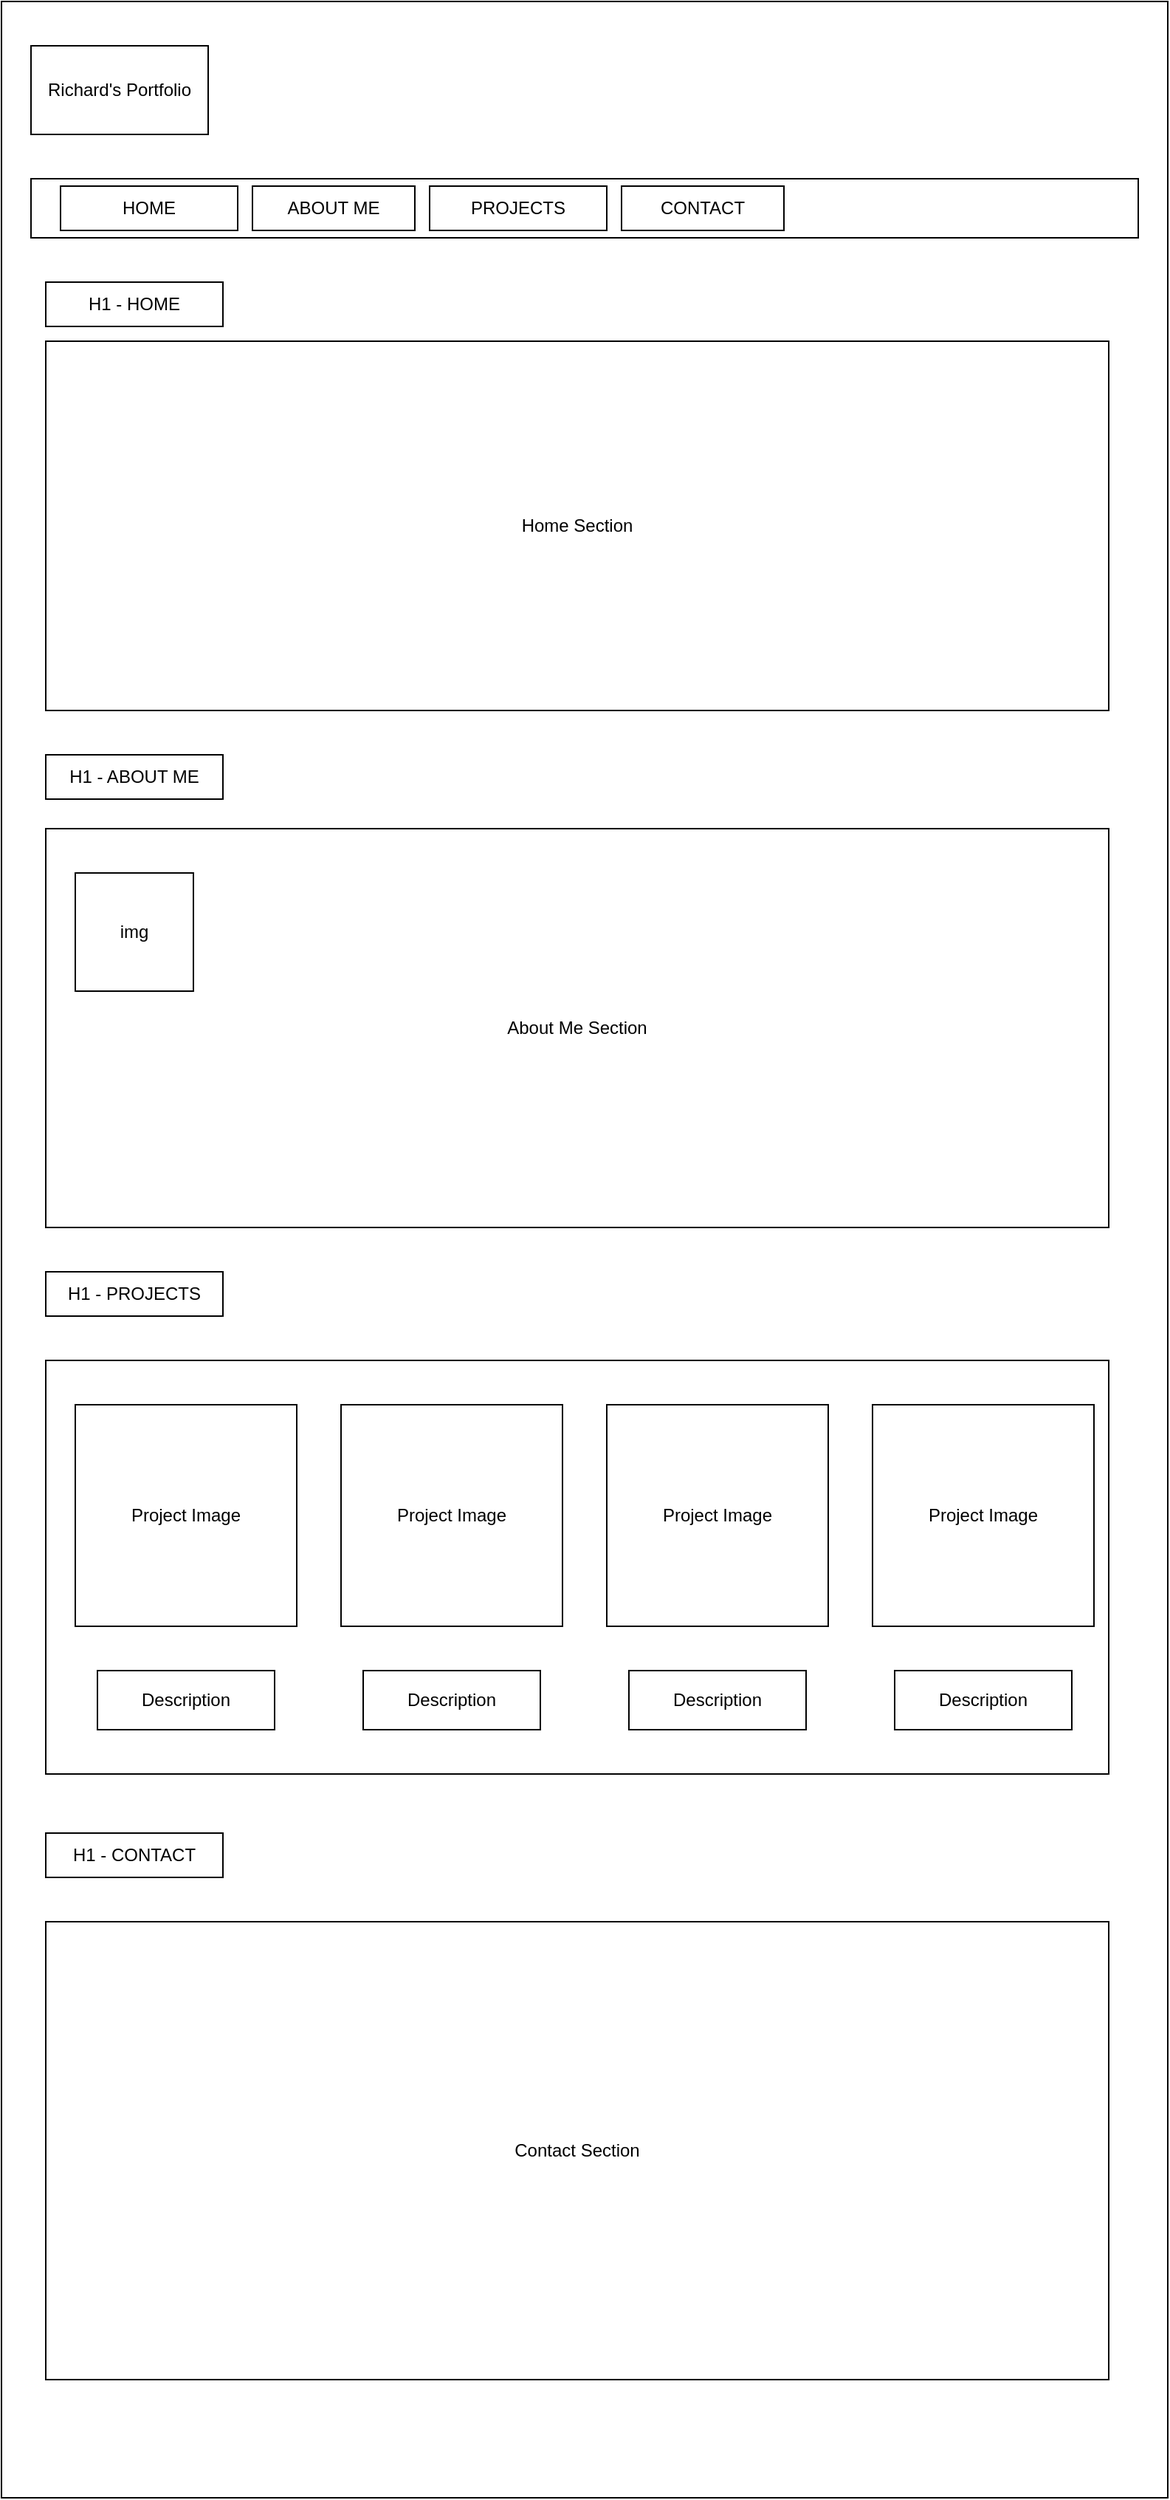 <mxfile>
    <diagram id="8679HKGEofS9xa5vOIC_" name="Page-1">
        <mxGraphModel dx="1118" dy="828" grid="1" gridSize="10" guides="1" tooltips="1" connect="1" arrows="1" fold="1" page="1" pageScale="1" pageWidth="850" pageHeight="1100" math="0" shadow="0">
            <root>
                <mxCell id="0"/>
                <mxCell id="1" parent="0"/>
                <mxCell id="3" value="" style="rounded=0;whiteSpace=wrap;html=1;" parent="1" vertex="1">
                    <mxGeometry x="30" y="30" width="790" height="1690" as="geometry"/>
                </mxCell>
                <mxCell id="4" value="Richard's Portfolio" style="rounded=0;whiteSpace=wrap;html=1;" parent="1" vertex="1">
                    <mxGeometry x="50" y="60" width="120" height="60" as="geometry"/>
                </mxCell>
                <mxCell id="5" value="img" style="whiteSpace=wrap;html=1;aspect=fixed;" parent="1" vertex="1">
                    <mxGeometry x="70" y="290" width="80" height="80" as="geometry"/>
                </mxCell>
                <mxCell id="6" value="" style="rounded=0;whiteSpace=wrap;html=1;" parent="1" vertex="1">
                    <mxGeometry x="50" y="150" width="750" height="40" as="geometry"/>
                </mxCell>
                <mxCell id="7" value="HOME" style="rounded=0;whiteSpace=wrap;html=1;" parent="1" vertex="1">
                    <mxGeometry x="70" y="155" width="120" height="30" as="geometry"/>
                </mxCell>
                <mxCell id="8" value="ABOUT ME" style="rounded=0;whiteSpace=wrap;html=1;" parent="1" vertex="1">
                    <mxGeometry x="200" y="155" width="110" height="30" as="geometry"/>
                </mxCell>
                <mxCell id="9" value="CONTACT" style="rounded=0;whiteSpace=wrap;html=1;" parent="1" vertex="1">
                    <mxGeometry x="450" y="155" width="110" height="30" as="geometry"/>
                </mxCell>
                <mxCell id="10" value="PROJECTS" style="rounded=0;whiteSpace=wrap;html=1;" parent="1" vertex="1">
                    <mxGeometry x="320" y="155" width="120" height="30" as="geometry"/>
                </mxCell>
                <mxCell id="12" value="Home Section" style="rounded=0;whiteSpace=wrap;html=1;" parent="1" vertex="1">
                    <mxGeometry x="60" y="260" width="720" height="250" as="geometry"/>
                </mxCell>
                <mxCell id="13" value="H1 - HOME" style="rounded=0;whiteSpace=wrap;html=1;" parent="1" vertex="1">
                    <mxGeometry x="60" y="220" width="120" height="30" as="geometry"/>
                </mxCell>
                <mxCell id="14" value="H1 - ABOUT ME" style="rounded=0;whiteSpace=wrap;html=1;" parent="1" vertex="1">
                    <mxGeometry x="60" y="540" width="120" height="30" as="geometry"/>
                </mxCell>
                <mxCell id="15" value="About Me Section" style="rounded=0;whiteSpace=wrap;html=1;" parent="1" vertex="1">
                    <mxGeometry x="60" y="590" width="720" height="270" as="geometry"/>
                </mxCell>
                <mxCell id="16" value="H1 - PROJECTS" style="rounded=0;whiteSpace=wrap;html=1;" parent="1" vertex="1">
                    <mxGeometry x="60" y="890" width="120" height="30" as="geometry"/>
                </mxCell>
                <mxCell id="17" value="" style="rounded=0;whiteSpace=wrap;html=1;" parent="1" vertex="1">
                    <mxGeometry x="60" y="950" width="720" height="280" as="geometry"/>
                </mxCell>
                <mxCell id="18" value="Project Image" style="whiteSpace=wrap;html=1;aspect=fixed;" parent="1" vertex="1">
                    <mxGeometry x="80" y="980" width="150" height="150" as="geometry"/>
                </mxCell>
                <mxCell id="19" value="Project Image" style="whiteSpace=wrap;html=1;aspect=fixed;" parent="1" vertex="1">
                    <mxGeometry x="260" y="980" width="150" height="150" as="geometry"/>
                </mxCell>
                <mxCell id="20" value="Project Image" style="whiteSpace=wrap;html=1;aspect=fixed;" parent="1" vertex="1">
                    <mxGeometry x="440" y="980" width="150" height="150" as="geometry"/>
                </mxCell>
                <mxCell id="21" value="Project Image" style="whiteSpace=wrap;html=1;aspect=fixed;" parent="1" vertex="1">
                    <mxGeometry x="620" y="980" width="150" height="150" as="geometry"/>
                </mxCell>
                <mxCell id="22" value="Description" style="rounded=0;whiteSpace=wrap;html=1;" parent="1" vertex="1">
                    <mxGeometry x="95" y="1160" width="120" height="40" as="geometry"/>
                </mxCell>
                <mxCell id="23" value="Description" style="rounded=0;whiteSpace=wrap;html=1;" parent="1" vertex="1">
                    <mxGeometry x="275" y="1160" width="120" height="40" as="geometry"/>
                </mxCell>
                <mxCell id="24" value="Description" style="rounded=0;whiteSpace=wrap;html=1;" parent="1" vertex="1">
                    <mxGeometry x="455" y="1160" width="120" height="40" as="geometry"/>
                </mxCell>
                <mxCell id="25" value="Description" style="rounded=0;whiteSpace=wrap;html=1;" parent="1" vertex="1">
                    <mxGeometry x="635" y="1160" width="120" height="40" as="geometry"/>
                </mxCell>
                <mxCell id="26" value="H1 - CONTACT" style="rounded=0;whiteSpace=wrap;html=1;" parent="1" vertex="1">
                    <mxGeometry x="60" y="1270" width="120" height="30" as="geometry"/>
                </mxCell>
                <mxCell id="27" value="Contact Section" style="rounded=0;whiteSpace=wrap;html=1;" parent="1" vertex="1">
                    <mxGeometry x="60" y="1330" width="720" height="310" as="geometry"/>
                </mxCell>
                <mxCell id="28" value="img" style="whiteSpace=wrap;html=1;aspect=fixed;" vertex="1" parent="1">
                    <mxGeometry x="80" y="620" width="80" height="80" as="geometry"/>
                </mxCell>
            </root>
        </mxGraphModel>
    </diagram>
</mxfile>